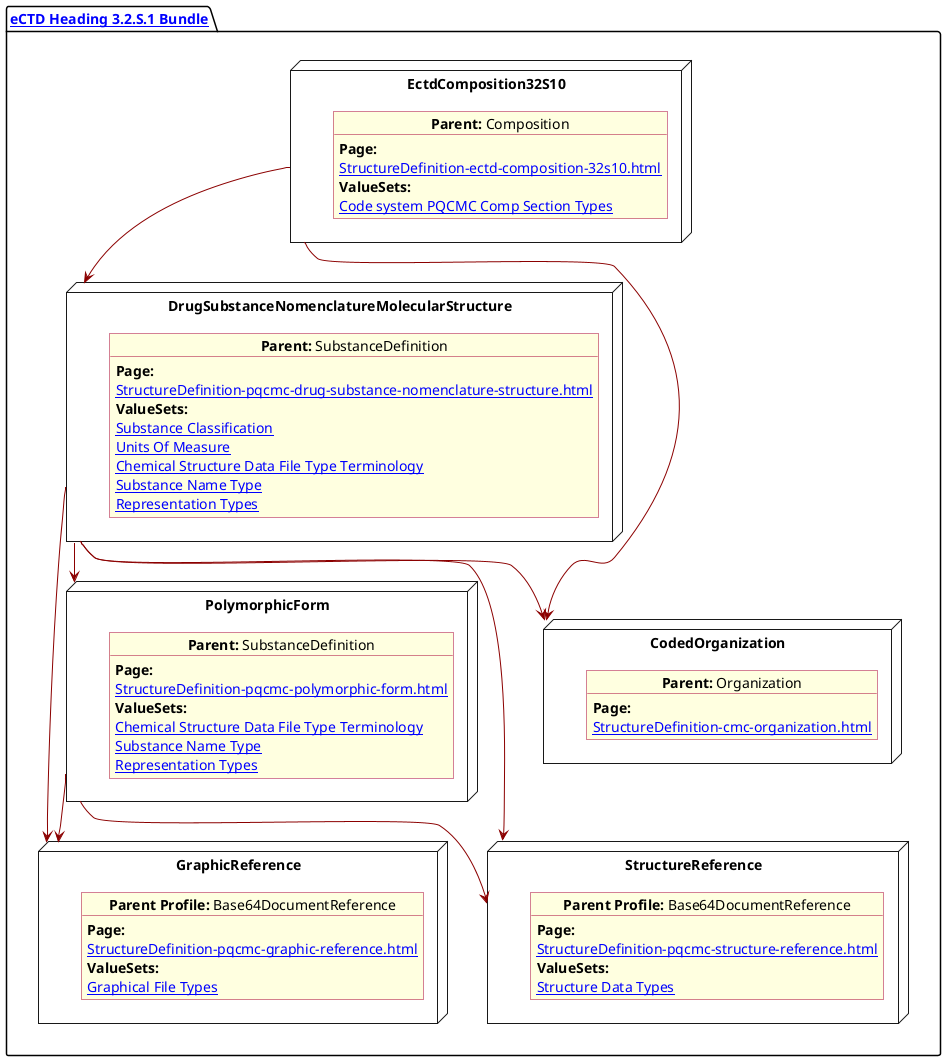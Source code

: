 @startuml SubstanceGeneral
allowmixing
'Mixed model of use case and object
skinparam svgDimensionStyle false
skinparam ObjectBackgroundColor LightYellow
skinparam ObjectBorderColor #A80036
skinparam activityDiamondBorderColor #A80036
skinparam activityDiamondBackgroundColor lawnGreen
skinparam ClassBorderThickness 4

package "[[StructureDefinition-cmc-ectd-document-32s10.html eCTD Heading 3.2.S.1 Bundle]]" as NODES {

  node "DrugSubstanceNomenclatureMolecularStructure" as NN {

    object "**Parent:** SubstanceDefinition" as obj3 {
      **Page:**
      [[StructureDefinition-pqcmc-drug-substance-nomenclature-structure.html]]
      **ValueSets:**
      [[ValueSet-substance-classification.html Substance Classification]]
      [[ValueSet-pqcmc-units-of-measure.html Units Of Measure]]
      [[ValueSet-pqcmc-chemical-structure-datafile-type-terminology.html Chemical Structure Data File Type Terminology]]
      [[ValueSet-pqcmc-substance-name-type.html Substance Name Type]]
      [[ValueSet-pqcmc-representation-types.html Representation Types]]
    }
  }

  node "EctdComposition32S10" as N1 {

    object "**Parent:** Composition" as obj1 {
      **Page:**
      [[StructureDefinition-ectd-composition-32s10.html]]
      **ValueSets:**
      [[ValueSet-cmc-comp-section-types-vs.html Code system PQCMC Comp Section Types]]
    }

  }
  node "PolymorphicForm" as N2 {

    object "**Parent:** SubstanceDefinition" as obj2 {
      **Page:**
      [[StructureDefinition-pqcmc-polymorphic-form.html]]
      **ValueSets:**
      [[ValueSet-pqcmc-chemical-structure-datafile-type-terminology.html Chemical Structure Data File Type Terminology]]
      [[ValueSet-pqcmc-substance-name-type.html Substance Name Type]]
      [[ValueSet-pqcmc-representation-types.html Representation Types]]
    }
  }
  node "CodedOrganization" as NSO {

    object "**Parent:** Organization" as objAu {
      **Page:**
      [[StructureDefinition-cmc-organization.html]]
    }
  }

  node "GraphicReference" as NB64 {

    object "**Parent Profile:** Base64DocumentReference"  as obj64 {
      **Page:**
      [[StructureDefinition-pqcmc-graphic-reference.html]]
      **ValueSets:**
      [[ValueSet-pqcmc-graphical-file-types.html Graphical File Types]]
    }
  }

  node "StructureReference" as NBstruc {

    object "**Parent Profile:** Base64DocumentReference"  as objb64 {
      **Page:**
      [[StructureDefinition-pqcmc-structure-reference.html]]
      **ValueSets:**
      [[ValueSet-pqcmc-structure-data-types.html Structure Data Types]]
    }
  }
}

N1 -[#darkred]-> NN
NN -[#darkred]-> N2
NN -[#darkred]-> NB64
NN -[#darkred]-> NBstruc
N2 -[#darkred]-> NB64
N2 -[#darkred]-> NBstruc
N1 -[#darkred]-> NSO
NN -[#darkred]-> NSO
}
@enduml